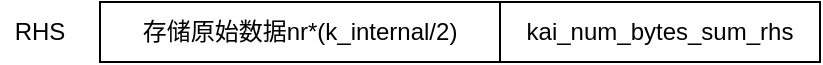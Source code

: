 <mxfile version="26.1.1">
  <diagram name="第 1 页" id="Z-ZcHLVlKx-K7O6oMbnc">
    <mxGraphModel dx="574" dy="304" grid="1" gridSize="10" guides="1" tooltips="1" connect="1" arrows="1" fold="1" page="1" pageScale="1" pageWidth="827" pageHeight="1169" math="0" shadow="0">
      <root>
        <mxCell id="0" />
        <mxCell id="1" parent="0" />
        <mxCell id="kkjiUycFQ8FsG8r4JRp8-1" value="存储原始数据nr*(k_internal/2)" style="rounded=0;whiteSpace=wrap;html=1;" vertex="1" parent="1">
          <mxGeometry x="60" y="240" width="200" height="30" as="geometry" />
        </mxCell>
        <mxCell id="kkjiUycFQ8FsG8r4JRp8-2" value="kai_num_bytes_sum_rhs" style="rounded=0;whiteSpace=wrap;html=1;" vertex="1" parent="1">
          <mxGeometry x="260" y="240" width="160" height="30" as="geometry" />
        </mxCell>
        <mxCell id="kkjiUycFQ8FsG8r4JRp8-3" value="RHS" style="text;strokeColor=none;align=center;fillColor=none;html=1;verticalAlign=middle;whiteSpace=wrap;rounded=0;" vertex="1" parent="1">
          <mxGeometry x="10" y="240" width="40" height="30" as="geometry" />
        </mxCell>
      </root>
    </mxGraphModel>
  </diagram>
</mxfile>
